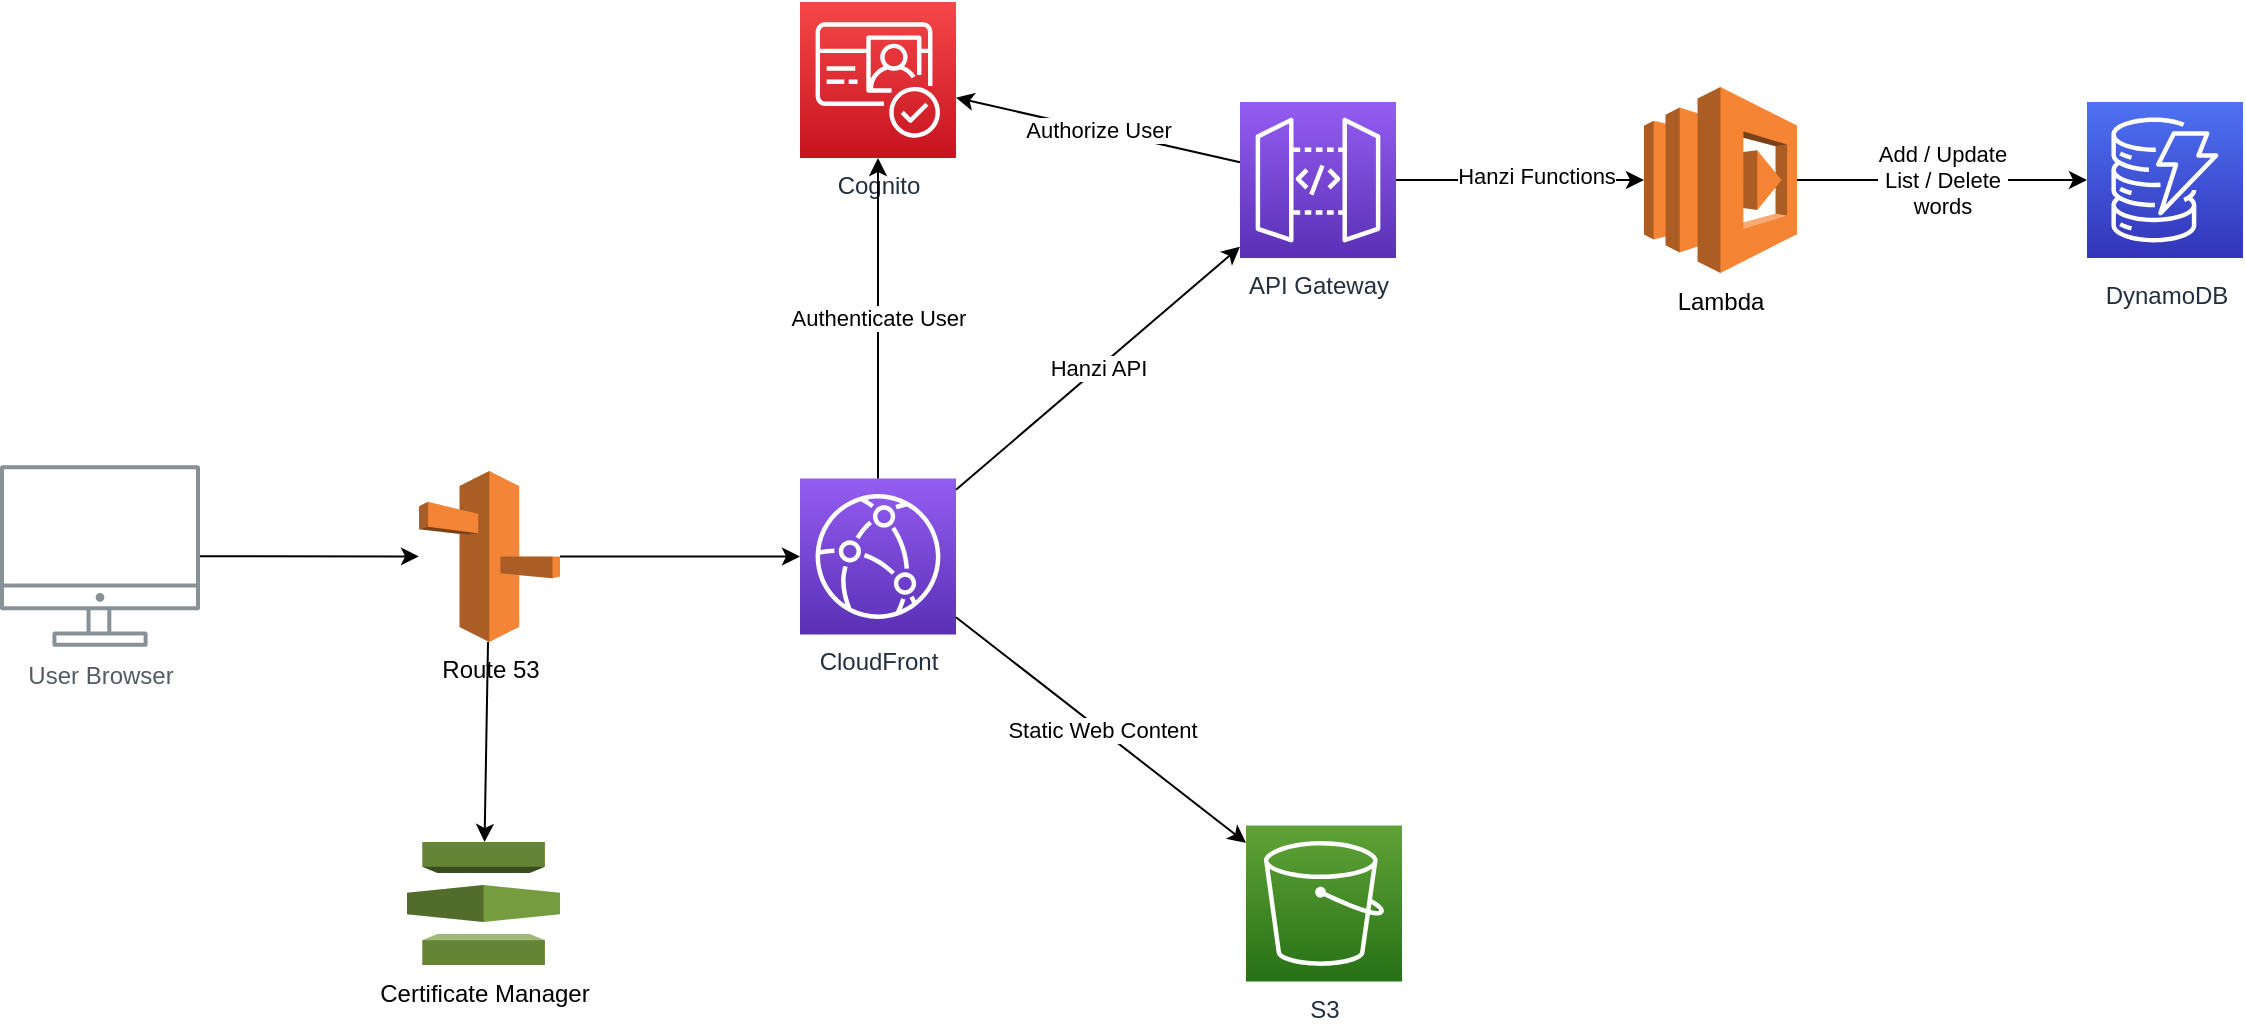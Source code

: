 <mxfile version="13.7.5" type="device" pages="2"><diagram name="ServerlessStack" id="qlDJjK38AvQrpR_-TKAB"><mxGraphModel dx="1426" dy="867" grid="0" gridSize="10" guides="1" tooltips="1" connect="1" arrows="1" fold="1" page="1" pageScale="1" pageWidth="1169" pageHeight="827" math="0" shadow="0"><root><mxCell id="KkRqmqWapgf0SYyNA-z1-0"/><mxCell id="KkRqmqWapgf0SYyNA-z1-1" parent="KkRqmqWapgf0SYyNA-z1-0"/><mxCell id="KkRqmqWapgf0SYyNA-z1-2" value="User Browser" style="outlineConnect=0;gradientColor=none;fontColor=#545B64;strokeColor=none;fillColor=#879196;dashed=0;verticalLabelPosition=bottom;verticalAlign=top;align=center;html=1;fontSize=12;fontStyle=0;aspect=fixed;shape=mxgraph.aws4.illustration_desktop;pointerEvents=1;labelBackgroundColor=#ffffff;" parent="KkRqmqWapgf0SYyNA-z1-1" vertex="1"><mxGeometry x="24" y="262.5" width="100" height="91" as="geometry"/></mxCell><mxCell id="KkRqmqWapgf0SYyNA-z1-3" value="Cognito" style="outlineConnect=0;fontColor=#232F3E;gradientColor=#F54749;gradientDirection=north;fillColor=#C7131F;strokeColor=#ffffff;dashed=0;verticalLabelPosition=bottom;verticalAlign=top;align=center;html=1;fontSize=12;fontStyle=0;aspect=fixed;shape=mxgraph.aws4.resourceIcon;resIcon=mxgraph.aws4.cognito;labelBackgroundColor=#ffffff;" parent="KkRqmqWapgf0SYyNA-z1-1" vertex="1"><mxGeometry x="424" y="31" width="78" height="78" as="geometry"/></mxCell><mxCell id="KkRqmqWapgf0SYyNA-z1-4" value="API&amp;nbsp;Gateway" style="outlineConnect=0;fontColor=#232F3E;gradientColor=#945DF2;gradientDirection=north;fillColor=#5A30B5;strokeColor=#ffffff;dashed=0;verticalLabelPosition=bottom;verticalAlign=top;align=center;html=1;fontSize=12;fontStyle=0;aspect=fixed;shape=mxgraph.aws4.resourceIcon;resIcon=mxgraph.aws4.api_gateway;labelBackgroundColor=#ffffff;" parent="KkRqmqWapgf0SYyNA-z1-1" vertex="1"><mxGeometry x="644" y="81" width="78" height="78" as="geometry"/></mxCell><mxCell id="KkRqmqWapgf0SYyNA-z1-5" value="S3" style="outlineConnect=0;fontColor=#232F3E;gradientColor=#60A337;gradientDirection=north;fillColor=#277116;strokeColor=#ffffff;dashed=0;verticalLabelPosition=bottom;verticalAlign=top;align=center;html=1;fontSize=12;fontStyle=0;aspect=fixed;shape=mxgraph.aws4.resourceIcon;resIcon=mxgraph.aws4.s3;labelBackgroundColor=#ffffff;" parent="KkRqmqWapgf0SYyNA-z1-1" vertex="1"><mxGeometry x="647.0" y="442.75" width="78" height="78" as="geometry"/></mxCell><mxCell id="KkRqmqWapgf0SYyNA-z1-6" value="DynamoDB" style="outlineConnect=0;fontColor=#232F3E;gradientColor=#4D72F3;gradientDirection=north;fillColor=#3334B9;strokeColor=#ffffff;dashed=0;verticalLabelPosition=bottom;verticalAlign=top;align=center;html=1;fontSize=12;fontStyle=0;aspect=fixed;shape=mxgraph.aws4.resourceIcon;resIcon=mxgraph.aws4.dynamodb;labelBackgroundColor=#ffffff;spacingTop=5;" parent="KkRqmqWapgf0SYyNA-z1-1" vertex="1"><mxGeometry x="1067.5" y="81" width="78" height="78" as="geometry"/></mxCell><mxCell id="KkRqmqWapgf0SYyNA-z1-10" value="CloudFront" style="outlineConnect=0;fontColor=#232F3E;gradientColor=#945DF2;gradientDirection=north;fillColor=#5A30B5;strokeColor=#ffffff;dashed=0;verticalLabelPosition=bottom;verticalAlign=top;align=center;html=1;fontSize=12;fontStyle=0;aspect=fixed;shape=mxgraph.aws4.resourceIcon;resIcon=mxgraph.aws4.cloudfront;" parent="KkRqmqWapgf0SYyNA-z1-1" vertex="1"><mxGeometry x="424" y="269.25" width="78" height="78" as="geometry"/></mxCell><mxCell id="KkRqmqWapgf0SYyNA-z1-11" value="Static Web Content" style="endArrow=classic;html=1;" parent="KkRqmqWapgf0SYyNA-z1-1" source="KkRqmqWapgf0SYyNA-z1-10" target="KkRqmqWapgf0SYyNA-z1-5" edge="1"><mxGeometry width="50" height="50" relative="1" as="geometry"><mxPoint x="574" y="381" as="sourcePoint"/><mxPoint x="624" y="331" as="targetPoint"/></mxGeometry></mxCell><mxCell id="KkRqmqWapgf0SYyNA-z1-14" value="Route 53" style="outlineConnect=0;dashed=0;verticalLabelPosition=bottom;verticalAlign=top;align=center;html=1;shape=mxgraph.aws3.route_53;fillColor=#F58536;gradientColor=none;" parent="KkRqmqWapgf0SYyNA-z1-1" vertex="1"><mxGeometry x="233.5" y="265.5" width="70.5" height="85.5" as="geometry"/></mxCell><mxCell id="KkRqmqWapgf0SYyNA-z1-15" value="Certificate Manager" style="outlineConnect=0;dashed=0;verticalLabelPosition=bottom;verticalAlign=top;align=center;html=1;shape=mxgraph.aws3.certificate_manager;fillColor=#759C3E;gradientColor=none;" parent="KkRqmqWapgf0SYyNA-z1-1" vertex="1"><mxGeometry x="227.5" y="451" width="76.5" height="61.5" as="geometry"/></mxCell><mxCell id="KkRqmqWapgf0SYyNA-z1-16" value="" style="endArrow=classic;html=1;" parent="KkRqmqWapgf0SYyNA-z1-1" source="KkRqmqWapgf0SYyNA-z1-14" target="KkRqmqWapgf0SYyNA-z1-10" edge="1"><mxGeometry width="50" height="50" relative="1" as="geometry"><mxPoint x="404" y="211" as="sourcePoint"/><mxPoint x="454" y="161" as="targetPoint"/></mxGeometry></mxCell><mxCell id="KkRqmqWapgf0SYyNA-z1-17" value="" style="endArrow=classic;html=1;" parent="KkRqmqWapgf0SYyNA-z1-1" source="KkRqmqWapgf0SYyNA-z1-2" target="KkRqmqWapgf0SYyNA-z1-14" edge="1"><mxGeometry width="50" height="50" relative="1" as="geometry"><mxPoint x="404" y="211" as="sourcePoint"/><mxPoint x="454" y="161" as="targetPoint"/></mxGeometry></mxCell><mxCell id="KkRqmqWapgf0SYyNA-z1-18" value="Hanzi API" style="endArrow=classic;html=1;" parent="KkRqmqWapgf0SYyNA-z1-1" source="KkRqmqWapgf0SYyNA-z1-10" target="KkRqmqWapgf0SYyNA-z1-4" edge="1"><mxGeometry width="50" height="50" relative="1" as="geometry"><mxPoint x="404" y="181" as="sourcePoint"/><mxPoint x="454" y="131" as="targetPoint"/></mxGeometry></mxCell><mxCell id="KkRqmqWapgf0SYyNA-z1-19" value="Authenticate User" style="endArrow=classic;html=1;" parent="KkRqmqWapgf0SYyNA-z1-1" source="KkRqmqWapgf0SYyNA-z1-10" target="KkRqmqWapgf0SYyNA-z1-3" edge="1"><mxGeometry width="50" height="50" relative="1" as="geometry"><mxPoint x="404" y="181" as="sourcePoint"/><mxPoint x="454" y="131" as="targetPoint"/></mxGeometry></mxCell><mxCell id="KkRqmqWapgf0SYyNA-z1-20" value="Authorize User" style="endArrow=classic;html=1;" parent="KkRqmqWapgf0SYyNA-z1-1" source="KkRqmqWapgf0SYyNA-z1-4" target="KkRqmqWapgf0SYyNA-z1-3" edge="1"><mxGeometry width="50" height="50" relative="1" as="geometry"><mxPoint x="404" y="171" as="sourcePoint"/><mxPoint x="454" y="121" as="targetPoint"/></mxGeometry></mxCell><mxCell id="KkRqmqWapgf0SYyNA-z1-21" value="" style="endArrow=classic;html=1;" parent="KkRqmqWapgf0SYyNA-z1-1" source="KkRqmqWapgf0SYyNA-z1-4" target="oihaQiTUFlXI7K3DRYgC-0" edge="1"><mxGeometry width="50" height="50" relative="1" as="geometry"><mxPoint x="784" y="191" as="sourcePoint"/><mxPoint x="834" y="141" as="targetPoint"/></mxGeometry></mxCell><mxCell id="oihaQiTUFlXI7K3DRYgC-1" value="Hanzi Functions" style="edgeLabel;html=1;align=center;verticalAlign=middle;resizable=0;points=[];" parent="KkRqmqWapgf0SYyNA-z1-21" vertex="1" connectable="0"><mxGeometry x="0.132" y="2" relative="1" as="geometry"><mxPoint as="offset"/></mxGeometry></mxCell><mxCell id="KkRqmqWapgf0SYyNA-z1-22" value="" style="endArrow=classic;html=1;" parent="KkRqmqWapgf0SYyNA-z1-1" source="KkRqmqWapgf0SYyNA-z1-14" target="KkRqmqWapgf0SYyNA-z1-15" edge="1"><mxGeometry width="50" height="50" relative="1" as="geometry"><mxPoint x="294" y="221" as="sourcePoint"/><mxPoint x="344" y="171" as="targetPoint"/></mxGeometry></mxCell><mxCell id="KkRqmqWapgf0SYyNA-z1-24" value="Add / Update &lt;br&gt;List / Delete&lt;br&gt;words" style="endArrow=classic;html=1;" parent="KkRqmqWapgf0SYyNA-z1-1" source="oihaQiTUFlXI7K3DRYgC-0" target="KkRqmqWapgf0SYyNA-z1-6" edge="1"><mxGeometry width="50" height="50" relative="1" as="geometry"><mxPoint x="935.5" y="117" as="sourcePoint"/><mxPoint x="997.5" y="158" as="targetPoint"/></mxGeometry></mxCell><mxCell id="oihaQiTUFlXI7K3DRYgC-0" value="Lambda" style="outlineConnect=0;dashed=0;verticalLabelPosition=bottom;verticalAlign=top;align=center;html=1;shape=mxgraph.aws3.lambda;fillColor=#F58534;gradientColor=none;" parent="KkRqmqWapgf0SYyNA-z1-1" vertex="1"><mxGeometry x="846" y="73.5" width="76.5" height="93" as="geometry"/></mxCell></root></mxGraphModel></diagram><diagram id="Ht1M8jgEwFfnCIfOTk4-" name="ContainersStack"><mxGraphModel dx="1426" dy="867" grid="0" gridSize="10" guides="1" tooltips="1" connect="1" arrows="1" fold="1" page="1" pageScale="1" pageWidth="1169" pageHeight="827" math="0" shadow="0"><root><mxCell id="0"/><mxCell id="1" parent="0"/><mxCell id="UEzPUAAOIrF-is8g5C7q-109" value="User Browser" style="outlineConnect=0;gradientColor=none;fontColor=#545B64;strokeColor=none;fillColor=#879196;dashed=0;verticalLabelPosition=bottom;verticalAlign=top;align=center;html=1;fontSize=12;fontStyle=0;aspect=fixed;shape=mxgraph.aws4.illustration_desktop;pointerEvents=1;labelBackgroundColor=#ffffff;" parent="1" vertex="1"><mxGeometry x="30" y="531.5" width="100" height="91" as="geometry"/></mxCell><mxCell id="UEzPUAAOIrF-is8g5C7q-111" value="Cognito" style="outlineConnect=0;fontColor=#232F3E;gradientColor=#F54749;gradientDirection=north;fillColor=#C7131F;strokeColor=#ffffff;dashed=0;verticalLabelPosition=bottom;verticalAlign=top;align=center;html=1;fontSize=12;fontStyle=0;aspect=fixed;shape=mxgraph.aws4.resourceIcon;resIcon=mxgraph.aws4.cognito;labelBackgroundColor=#ffffff;" parent="1" vertex="1"><mxGeometry x="430" y="300" width="78" height="78" as="geometry"/></mxCell><mxCell id="UEzPUAAOIrF-is8g5C7q-114" value="API&amp;nbsp;Gateway" style="outlineConnect=0;fontColor=#232F3E;gradientColor=#945DF2;gradientDirection=north;fillColor=#5A30B5;strokeColor=#ffffff;dashed=0;verticalLabelPosition=bottom;verticalAlign=top;align=center;html=1;fontSize=12;fontStyle=0;aspect=fixed;shape=mxgraph.aws4.resourceIcon;resIcon=mxgraph.aws4.api_gateway;labelBackgroundColor=#ffffff;" parent="1" vertex="1"><mxGeometry x="650" y="350" width="78" height="78" as="geometry"/></mxCell><mxCell id="UEzPUAAOIrF-is8g5C7q-116" value="S3" style="outlineConnect=0;fontColor=#232F3E;gradientColor=#60A337;gradientDirection=north;fillColor=#277116;strokeColor=#ffffff;dashed=0;verticalLabelPosition=bottom;verticalAlign=top;align=center;html=1;fontSize=12;fontStyle=0;aspect=fixed;shape=mxgraph.aws4.resourceIcon;resIcon=mxgraph.aws4.s3;labelBackgroundColor=#ffffff;" parent="1" vertex="1"><mxGeometry x="650.0" y="660" width="78" height="78" as="geometry"/></mxCell><mxCell id="UEzPUAAOIrF-is8g5C7q-119" value="DynamoDB" style="outlineConnect=0;fontColor=#232F3E;gradientColor=#4D72F3;gradientDirection=north;fillColor=#3334B9;strokeColor=#ffffff;dashed=0;verticalLabelPosition=bottom;verticalAlign=top;align=center;html=1;fontSize=12;fontStyle=0;aspect=fixed;shape=mxgraph.aws4.resourceIcon;resIcon=mxgraph.aws4.dynamodb;labelBackgroundColor=#ffffff;spacingTop=5;" parent="1" vertex="1"><mxGeometry x="1060.0" y="200" width="78" height="78" as="geometry"/></mxCell><mxCell id="Lye72zf0NpZnqDeLYAyF-1" value="Local Development Environment" style="points=[];aspect=fixed;html=1;align=center;shadow=0;dashed=0;image;image=img/lib/allied_telesis/computer_and_terminals/Personal_Computer.svg;" parent="1" vertex="1"><mxGeometry x="666.2" y="40.0" width="45.6" height="61.8" as="geometry"/></mxCell><mxCell id="Lye72zf0NpZnqDeLYAyF-2" value="Elastic Container Registry&amp;nbsp;" style="outlineConnect=0;fontColor=#232F3E;gradientColor=#F78E04;gradientDirection=north;fillColor=#D05C17;strokeColor=#ffffff;dashed=0;verticalLabelPosition=bottom;verticalAlign=top;align=center;html=1;fontSize=12;fontStyle=0;aspect=fixed;shape=mxgraph.aws4.resourceIcon;resIcon=mxgraph.aws4.ecr;" parent="1" vertex="1"><mxGeometry x="850" y="31.9" width="78" height="78" as="geometry"/></mxCell><mxCell id="Lye72zf0NpZnqDeLYAyF-4" value="Docker Image" style="endArrow=classic;html=1;" parent="1" source="Lye72zf0NpZnqDeLYAyF-1" target="Lye72zf0NpZnqDeLYAyF-2" edge="1"><mxGeometry width="50" height="50" relative="1" as="geometry"><mxPoint x="810" y="-201.9" as="sourcePoint"/><mxPoint x="860" y="-251.9" as="targetPoint"/></mxGeometry></mxCell><mxCell id="Lye72zf0NpZnqDeLYAyF-7" value="CloudFront" style="outlineConnect=0;fontColor=#232F3E;gradientColor=#945DF2;gradientDirection=north;fillColor=#5A30B5;strokeColor=#ffffff;dashed=0;verticalLabelPosition=bottom;verticalAlign=top;align=center;html=1;fontSize=12;fontStyle=0;aspect=fixed;shape=mxgraph.aws4.resourceIcon;resIcon=mxgraph.aws4.cloudfront;" parent="1" vertex="1"><mxGeometry x="430" y="538.25" width="78" height="78" as="geometry"/></mxCell><mxCell id="Lye72zf0NpZnqDeLYAyF-16" value="Static Web Content" style="endArrow=classic;html=1;" parent="1" source="Lye72zf0NpZnqDeLYAyF-7" target="UEzPUAAOIrF-is8g5C7q-116" edge="1"><mxGeometry width="50" height="50" relative="1" as="geometry"><mxPoint x="580" y="650" as="sourcePoint"/><mxPoint x="630" y="600" as="targetPoint"/></mxGeometry></mxCell><mxCell id="Lye72zf0NpZnqDeLYAyF-17" value="Fargate" style="outlineConnect=0;fontColor=#232F3E;gradientColor=#F78E04;gradientDirection=north;fillColor=#D05C17;strokeColor=#ffffff;dashed=0;verticalLabelPosition=bottom;verticalAlign=top;align=center;html=1;fontSize=12;fontStyle=0;aspect=fixed;shape=mxgraph.aws4.resourceIcon;resIcon=mxgraph.aws4.fargate;" parent="1" vertex="1"><mxGeometry x="850" y="200" width="78" height="78" as="geometry"/></mxCell><mxCell id="Lye72zf0NpZnqDeLYAyF-18" value="Network Load Balancer&lt;br&gt;(internal)" style="outlineConnect=0;fontColor=#232F3E;gradientColor=none;fillColor=#5A30B5;strokeColor=none;dashed=0;verticalLabelPosition=bottom;verticalAlign=top;align=center;html=1;fontSize=12;fontStyle=0;aspect=fixed;pointerEvents=1;shape=mxgraph.aws4.network_load_balancer;" parent="1" vertex="1"><mxGeometry x="850" y="350" width="78" height="78" as="geometry"/></mxCell><mxCell id="Lye72zf0NpZnqDeLYAyF-19" value="Route 53" style="outlineConnect=0;dashed=0;verticalLabelPosition=bottom;verticalAlign=top;align=center;html=1;shape=mxgraph.aws3.route_53;fillColor=#F58536;gradientColor=none;" parent="1" vertex="1"><mxGeometry x="239.5" y="534.5" width="70.5" height="85.5" as="geometry"/></mxCell><mxCell id="Lye72zf0NpZnqDeLYAyF-22" value="Certificate Manager" style="outlineConnect=0;dashed=0;verticalLabelPosition=bottom;verticalAlign=top;align=center;html=1;shape=mxgraph.aws3.certificate_manager;fillColor=#759C3E;gradientColor=none;" parent="1" vertex="1"><mxGeometry x="233.5" y="720" width="76.5" height="61.5" as="geometry"/></mxCell><mxCell id="Lye72zf0NpZnqDeLYAyF-24" value="" style="endArrow=classic;html=1;" parent="1" source="Lye72zf0NpZnqDeLYAyF-19" target="Lye72zf0NpZnqDeLYAyF-7" edge="1"><mxGeometry width="50" height="50" relative="1" as="geometry"><mxPoint x="410" y="480" as="sourcePoint"/><mxPoint x="460" y="430" as="targetPoint"/></mxGeometry></mxCell><mxCell id="Lye72zf0NpZnqDeLYAyF-26" value="" style="endArrow=classic;html=1;" parent="1" source="UEzPUAAOIrF-is8g5C7q-109" target="Lye72zf0NpZnqDeLYAyF-19" edge="1"><mxGeometry width="50" height="50" relative="1" as="geometry"><mxPoint x="410" y="480" as="sourcePoint"/><mxPoint x="460" y="430" as="targetPoint"/></mxGeometry></mxCell><mxCell id="Lye72zf0NpZnqDeLYAyF-27" value="Hanzi API" style="endArrow=classic;html=1;" parent="1" source="Lye72zf0NpZnqDeLYAyF-7" target="UEzPUAAOIrF-is8g5C7q-114" edge="1"><mxGeometry width="50" height="50" relative="1" as="geometry"><mxPoint x="410" y="450" as="sourcePoint"/><mxPoint x="460" y="400" as="targetPoint"/></mxGeometry></mxCell><mxCell id="Lye72zf0NpZnqDeLYAyF-28" value="Authenticate User" style="endArrow=classic;html=1;" parent="1" source="Lye72zf0NpZnqDeLYAyF-7" target="UEzPUAAOIrF-is8g5C7q-111" edge="1"><mxGeometry width="50" height="50" relative="1" as="geometry"><mxPoint x="410" y="450" as="sourcePoint"/><mxPoint x="460" y="400" as="targetPoint"/></mxGeometry></mxCell><mxCell id="Lye72zf0NpZnqDeLYAyF-29" value="Authorize User" style="endArrow=classic;html=1;" parent="1" source="UEzPUAAOIrF-is8g5C7q-114" target="UEzPUAAOIrF-is8g5C7q-111" edge="1"><mxGeometry width="50" height="50" relative="1" as="geometry"><mxPoint x="410" y="440" as="sourcePoint"/><mxPoint x="460" y="390" as="targetPoint"/></mxGeometry></mxCell><mxCell id="Lye72zf0NpZnqDeLYAyF-30" value="" style="endArrow=classic;html=1;" parent="1" source="UEzPUAAOIrF-is8g5C7q-114" target="Lye72zf0NpZnqDeLYAyF-18" edge="1"><mxGeometry width="50" height="50" relative="1" as="geometry"><mxPoint x="790" y="460" as="sourcePoint"/><mxPoint x="840" y="410" as="targetPoint"/></mxGeometry></mxCell><mxCell id="Lye72zf0NpZnqDeLYAyF-31" value="" style="endArrow=classic;html=1;" parent="1" source="Lye72zf0NpZnqDeLYAyF-19" target="Lye72zf0NpZnqDeLYAyF-22" edge="1"><mxGeometry width="50" height="50" relative="1" as="geometry"><mxPoint x="300" y="490" as="sourcePoint"/><mxPoint x="350" y="440" as="targetPoint"/></mxGeometry></mxCell><mxCell id="Lye72zf0NpZnqDeLYAyF-32" value="Hanzi Microservice" style="endArrow=classic;html=1;" parent="1" source="Lye72zf0NpZnqDeLYAyF-18" target="Lye72zf0NpZnqDeLYAyF-17" edge="1"><mxGeometry width="50" height="50" relative="1" as="geometry"><mxPoint x="940" y="330" as="sourcePoint"/><mxPoint x="990" y="280" as="targetPoint"/></mxGeometry></mxCell><mxCell id="Lye72zf0NpZnqDeLYAyF-33" value="Add / Update&amp;nbsp;&lt;br&gt;List / Delete&lt;br&gt;words" style="endArrow=classic;html=1;" parent="1" source="Lye72zf0NpZnqDeLYAyF-17" target="UEzPUAAOIrF-is8g5C7q-119" edge="1"><mxGeometry width="50" height="50" relative="1" as="geometry"><mxPoint x="940" y="330" as="sourcePoint"/><mxPoint x="990" y="280" as="targetPoint"/></mxGeometry></mxCell><mxCell id="mzbEFCEotbhIWsA4uoR5-1" value="Deploy" style="endArrow=classic;html=1;" parent="1" source="Lye72zf0NpZnqDeLYAyF-2" target="Lye72zf0NpZnqDeLYAyF-17" edge="1"><mxGeometry width="50" height="50" relative="1" as="geometry"><mxPoint x="560" y="280" as="sourcePoint"/><mxPoint x="610" y="230" as="targetPoint"/></mxGeometry></mxCell></root></mxGraphModel></diagram></mxfile>
